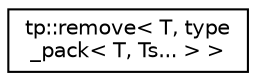 digraph "Graphical Class Hierarchy"
{
 // LATEX_PDF_SIZE
  edge [fontname="Helvetica",fontsize="10",labelfontname="Helvetica",labelfontsize="10"];
  node [fontname="Helvetica",fontsize="10",shape=record];
  rankdir="LR";
  Node0 [label="tp::remove\< T, type\l_pack\< T, Ts... \> \>",height=0.2,width=0.4,color="black", fillcolor="white", style="filled",URL="$structtp_1_1remove_3_01T_00_01type__pack_3_01T_00_01Ts_8_8_8_01_4_01_4.html",tooltip=" "];
}
